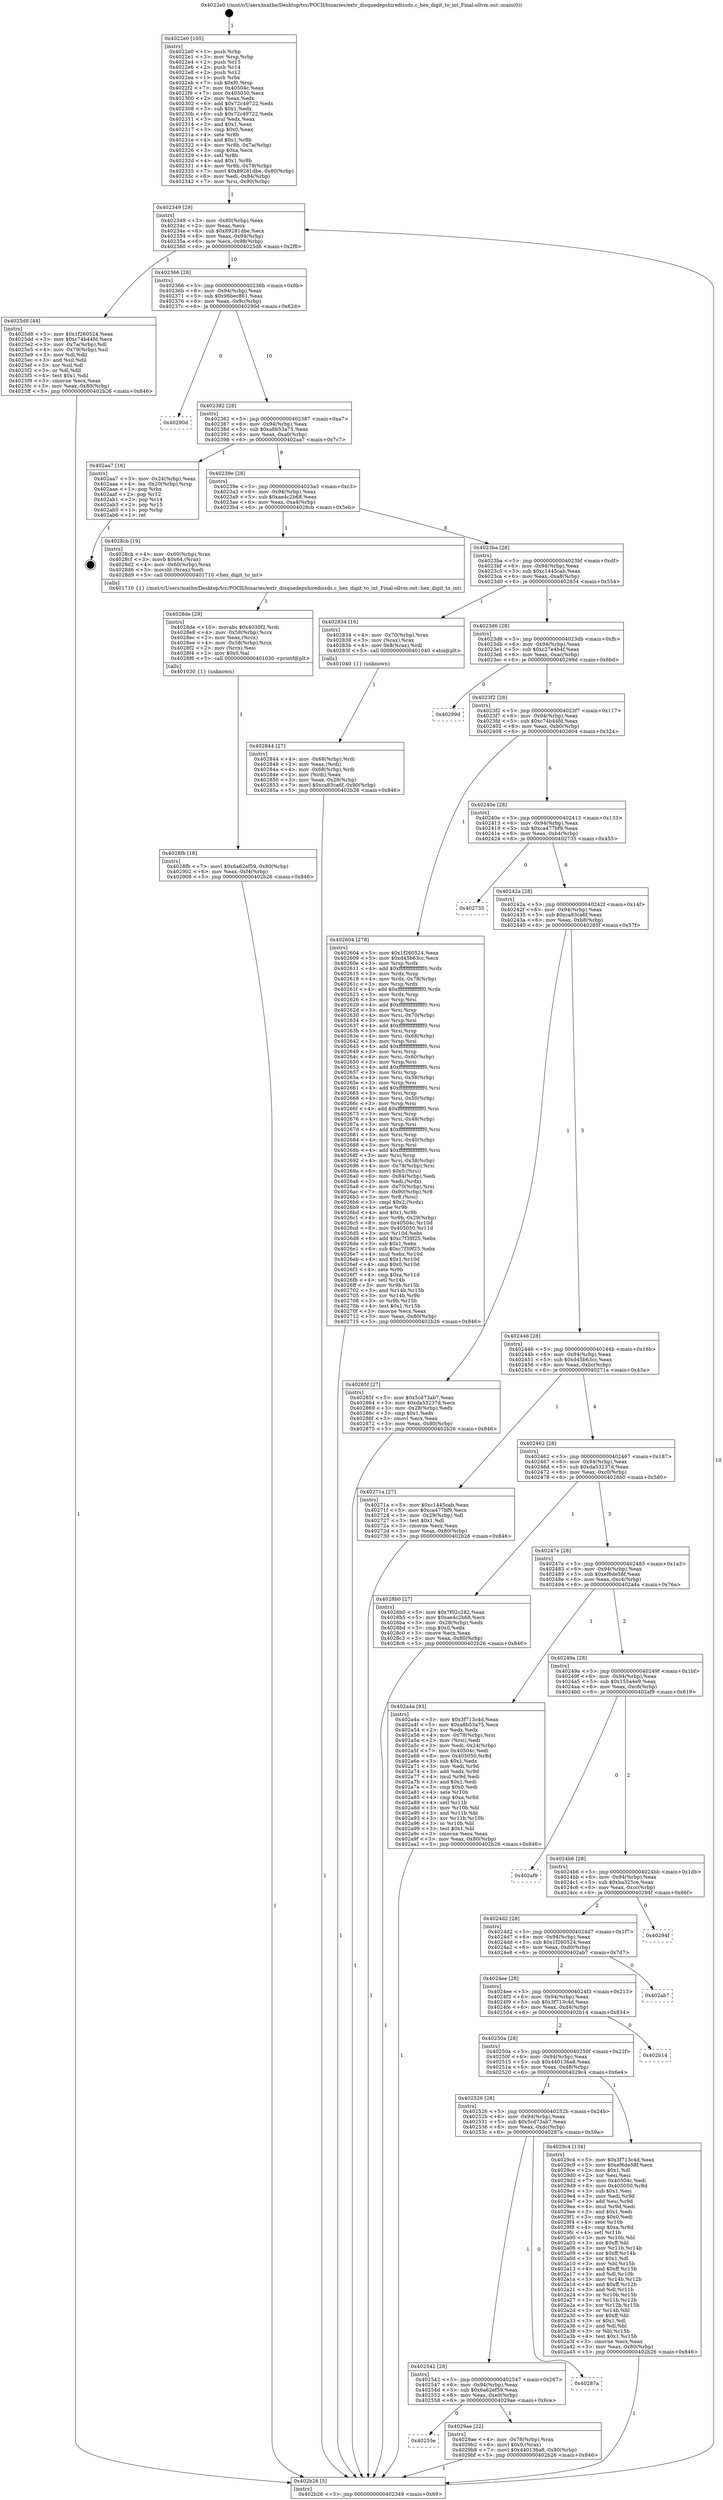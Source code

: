 digraph "0x4022e0" {
  label = "0x4022e0 (/mnt/c/Users/mathe/Desktop/tcc/POCII/binaries/extr_disquedepshiredissds.c_hex_digit_to_int_Final-ollvm.out::main(0))"
  labelloc = "t"
  node[shape=record]

  Entry [label="",width=0.3,height=0.3,shape=circle,fillcolor=black,style=filled]
  "0x402349" [label="{
     0x402349 [29]\l
     | [instrs]\l
     &nbsp;&nbsp;0x402349 \<+3\>: mov -0x80(%rbp),%eax\l
     &nbsp;&nbsp;0x40234c \<+2\>: mov %eax,%ecx\l
     &nbsp;&nbsp;0x40234e \<+6\>: sub $0x89281dbe,%ecx\l
     &nbsp;&nbsp;0x402354 \<+6\>: mov %eax,-0x94(%rbp)\l
     &nbsp;&nbsp;0x40235a \<+6\>: mov %ecx,-0x98(%rbp)\l
     &nbsp;&nbsp;0x402360 \<+6\>: je 00000000004025d8 \<main+0x2f8\>\l
  }"]
  "0x4025d8" [label="{
     0x4025d8 [44]\l
     | [instrs]\l
     &nbsp;&nbsp;0x4025d8 \<+5\>: mov $0x1f260524,%eax\l
     &nbsp;&nbsp;0x4025dd \<+5\>: mov $0xc74b44fd,%ecx\l
     &nbsp;&nbsp;0x4025e2 \<+3\>: mov -0x7a(%rbp),%dl\l
     &nbsp;&nbsp;0x4025e5 \<+4\>: mov -0x79(%rbp),%sil\l
     &nbsp;&nbsp;0x4025e9 \<+3\>: mov %dl,%dil\l
     &nbsp;&nbsp;0x4025ec \<+3\>: and %sil,%dil\l
     &nbsp;&nbsp;0x4025ef \<+3\>: xor %sil,%dl\l
     &nbsp;&nbsp;0x4025f2 \<+3\>: or %dl,%dil\l
     &nbsp;&nbsp;0x4025f5 \<+4\>: test $0x1,%dil\l
     &nbsp;&nbsp;0x4025f9 \<+3\>: cmovne %ecx,%eax\l
     &nbsp;&nbsp;0x4025fc \<+3\>: mov %eax,-0x80(%rbp)\l
     &nbsp;&nbsp;0x4025ff \<+5\>: jmp 0000000000402b26 \<main+0x846\>\l
  }"]
  "0x402366" [label="{
     0x402366 [28]\l
     | [instrs]\l
     &nbsp;&nbsp;0x402366 \<+5\>: jmp 000000000040236b \<main+0x8b\>\l
     &nbsp;&nbsp;0x40236b \<+6\>: mov -0x94(%rbp),%eax\l
     &nbsp;&nbsp;0x402371 \<+5\>: sub $0x96bec861,%eax\l
     &nbsp;&nbsp;0x402376 \<+6\>: mov %eax,-0x9c(%rbp)\l
     &nbsp;&nbsp;0x40237c \<+6\>: je 000000000040290d \<main+0x62d\>\l
  }"]
  "0x402b26" [label="{
     0x402b26 [5]\l
     | [instrs]\l
     &nbsp;&nbsp;0x402b26 \<+5\>: jmp 0000000000402349 \<main+0x69\>\l
  }"]
  "0x4022e0" [label="{
     0x4022e0 [105]\l
     | [instrs]\l
     &nbsp;&nbsp;0x4022e0 \<+1\>: push %rbp\l
     &nbsp;&nbsp;0x4022e1 \<+3\>: mov %rsp,%rbp\l
     &nbsp;&nbsp;0x4022e4 \<+2\>: push %r15\l
     &nbsp;&nbsp;0x4022e6 \<+2\>: push %r14\l
     &nbsp;&nbsp;0x4022e8 \<+2\>: push %r12\l
     &nbsp;&nbsp;0x4022ea \<+1\>: push %rbx\l
     &nbsp;&nbsp;0x4022eb \<+7\>: sub $0xf0,%rsp\l
     &nbsp;&nbsp;0x4022f2 \<+7\>: mov 0x40504c,%eax\l
     &nbsp;&nbsp;0x4022f9 \<+7\>: mov 0x405050,%ecx\l
     &nbsp;&nbsp;0x402300 \<+2\>: mov %eax,%edx\l
     &nbsp;&nbsp;0x402302 \<+6\>: add $0x72c49722,%edx\l
     &nbsp;&nbsp;0x402308 \<+3\>: sub $0x1,%edx\l
     &nbsp;&nbsp;0x40230b \<+6\>: sub $0x72c49722,%edx\l
     &nbsp;&nbsp;0x402311 \<+3\>: imul %edx,%eax\l
     &nbsp;&nbsp;0x402314 \<+3\>: and $0x1,%eax\l
     &nbsp;&nbsp;0x402317 \<+3\>: cmp $0x0,%eax\l
     &nbsp;&nbsp;0x40231a \<+4\>: sete %r8b\l
     &nbsp;&nbsp;0x40231e \<+4\>: and $0x1,%r8b\l
     &nbsp;&nbsp;0x402322 \<+4\>: mov %r8b,-0x7a(%rbp)\l
     &nbsp;&nbsp;0x402326 \<+3\>: cmp $0xa,%ecx\l
     &nbsp;&nbsp;0x402329 \<+4\>: setl %r8b\l
     &nbsp;&nbsp;0x40232d \<+4\>: and $0x1,%r8b\l
     &nbsp;&nbsp;0x402331 \<+4\>: mov %r8b,-0x79(%rbp)\l
     &nbsp;&nbsp;0x402335 \<+7\>: movl $0x89281dbe,-0x80(%rbp)\l
     &nbsp;&nbsp;0x40233c \<+6\>: mov %edi,-0x84(%rbp)\l
     &nbsp;&nbsp;0x402342 \<+7\>: mov %rsi,-0x90(%rbp)\l
  }"]
  Exit [label="",width=0.3,height=0.3,shape=circle,fillcolor=black,style=filled,peripheries=2]
  "0x40290d" [label="{
     0x40290d\l
  }", style=dashed]
  "0x402382" [label="{
     0x402382 [28]\l
     | [instrs]\l
     &nbsp;&nbsp;0x402382 \<+5\>: jmp 0000000000402387 \<main+0xa7\>\l
     &nbsp;&nbsp;0x402387 \<+6\>: mov -0x94(%rbp),%eax\l
     &nbsp;&nbsp;0x40238d \<+5\>: sub $0xa8b53a75,%eax\l
     &nbsp;&nbsp;0x402392 \<+6\>: mov %eax,-0xa0(%rbp)\l
     &nbsp;&nbsp;0x402398 \<+6\>: je 0000000000402aa7 \<main+0x7c7\>\l
  }"]
  "0x40255e" [label="{
     0x40255e\l
  }", style=dashed]
  "0x402aa7" [label="{
     0x402aa7 [16]\l
     | [instrs]\l
     &nbsp;&nbsp;0x402aa7 \<+3\>: mov -0x24(%rbp),%eax\l
     &nbsp;&nbsp;0x402aaa \<+4\>: lea -0x20(%rbp),%rsp\l
     &nbsp;&nbsp;0x402aae \<+1\>: pop %rbx\l
     &nbsp;&nbsp;0x402aaf \<+2\>: pop %r12\l
     &nbsp;&nbsp;0x402ab1 \<+2\>: pop %r14\l
     &nbsp;&nbsp;0x402ab3 \<+2\>: pop %r15\l
     &nbsp;&nbsp;0x402ab5 \<+1\>: pop %rbp\l
     &nbsp;&nbsp;0x402ab6 \<+1\>: ret\l
  }"]
  "0x40239e" [label="{
     0x40239e [28]\l
     | [instrs]\l
     &nbsp;&nbsp;0x40239e \<+5\>: jmp 00000000004023a3 \<main+0xc3\>\l
     &nbsp;&nbsp;0x4023a3 \<+6\>: mov -0x94(%rbp),%eax\l
     &nbsp;&nbsp;0x4023a9 \<+5\>: sub $0xae4c2b68,%eax\l
     &nbsp;&nbsp;0x4023ae \<+6\>: mov %eax,-0xa4(%rbp)\l
     &nbsp;&nbsp;0x4023b4 \<+6\>: je 00000000004028cb \<main+0x5eb\>\l
  }"]
  "0x4029ae" [label="{
     0x4029ae [22]\l
     | [instrs]\l
     &nbsp;&nbsp;0x4029ae \<+4\>: mov -0x78(%rbp),%rax\l
     &nbsp;&nbsp;0x4029b2 \<+6\>: movl $0x0,(%rax)\l
     &nbsp;&nbsp;0x4029b8 \<+7\>: movl $0x440136a8,-0x80(%rbp)\l
     &nbsp;&nbsp;0x4029bf \<+5\>: jmp 0000000000402b26 \<main+0x846\>\l
  }"]
  "0x4028cb" [label="{
     0x4028cb [19]\l
     | [instrs]\l
     &nbsp;&nbsp;0x4028cb \<+4\>: mov -0x60(%rbp),%rax\l
     &nbsp;&nbsp;0x4028cf \<+3\>: movb $0x64,(%rax)\l
     &nbsp;&nbsp;0x4028d2 \<+4\>: mov -0x60(%rbp),%rax\l
     &nbsp;&nbsp;0x4028d6 \<+3\>: movsbl (%rax),%edi\l
     &nbsp;&nbsp;0x4028d9 \<+5\>: call 0000000000401710 \<hex_digit_to_int\>\l
     | [calls]\l
     &nbsp;&nbsp;0x401710 \{1\} (/mnt/c/Users/mathe/Desktop/tcc/POCII/binaries/extr_disquedepshiredissds.c_hex_digit_to_int_Final-ollvm.out::hex_digit_to_int)\l
  }"]
  "0x4023ba" [label="{
     0x4023ba [28]\l
     | [instrs]\l
     &nbsp;&nbsp;0x4023ba \<+5\>: jmp 00000000004023bf \<main+0xdf\>\l
     &nbsp;&nbsp;0x4023bf \<+6\>: mov -0x94(%rbp),%eax\l
     &nbsp;&nbsp;0x4023c5 \<+5\>: sub $0xc1445cab,%eax\l
     &nbsp;&nbsp;0x4023ca \<+6\>: mov %eax,-0xa8(%rbp)\l
     &nbsp;&nbsp;0x4023d0 \<+6\>: je 0000000000402834 \<main+0x554\>\l
  }"]
  "0x402542" [label="{
     0x402542 [28]\l
     | [instrs]\l
     &nbsp;&nbsp;0x402542 \<+5\>: jmp 0000000000402547 \<main+0x267\>\l
     &nbsp;&nbsp;0x402547 \<+6\>: mov -0x94(%rbp),%eax\l
     &nbsp;&nbsp;0x40254d \<+5\>: sub $0x6a62ef59,%eax\l
     &nbsp;&nbsp;0x402552 \<+6\>: mov %eax,-0xe0(%rbp)\l
     &nbsp;&nbsp;0x402558 \<+6\>: je 00000000004029ae \<main+0x6ce\>\l
  }"]
  "0x402834" [label="{
     0x402834 [16]\l
     | [instrs]\l
     &nbsp;&nbsp;0x402834 \<+4\>: mov -0x70(%rbp),%rax\l
     &nbsp;&nbsp;0x402838 \<+3\>: mov (%rax),%rax\l
     &nbsp;&nbsp;0x40283b \<+4\>: mov 0x8(%rax),%rdi\l
     &nbsp;&nbsp;0x40283f \<+5\>: call 0000000000401040 \<atoi@plt\>\l
     | [calls]\l
     &nbsp;&nbsp;0x401040 \{1\} (unknown)\l
  }"]
  "0x4023d6" [label="{
     0x4023d6 [28]\l
     | [instrs]\l
     &nbsp;&nbsp;0x4023d6 \<+5\>: jmp 00000000004023db \<main+0xfb\>\l
     &nbsp;&nbsp;0x4023db \<+6\>: mov -0x94(%rbp),%eax\l
     &nbsp;&nbsp;0x4023e1 \<+5\>: sub $0xc27e4b4f,%eax\l
     &nbsp;&nbsp;0x4023e6 \<+6\>: mov %eax,-0xac(%rbp)\l
     &nbsp;&nbsp;0x4023ec \<+6\>: je 000000000040299d \<main+0x6bd\>\l
  }"]
  "0x40287a" [label="{
     0x40287a\l
  }", style=dashed]
  "0x40299d" [label="{
     0x40299d\l
  }", style=dashed]
  "0x4023f2" [label="{
     0x4023f2 [28]\l
     | [instrs]\l
     &nbsp;&nbsp;0x4023f2 \<+5\>: jmp 00000000004023f7 \<main+0x117\>\l
     &nbsp;&nbsp;0x4023f7 \<+6\>: mov -0x94(%rbp),%eax\l
     &nbsp;&nbsp;0x4023fd \<+5\>: sub $0xc74b44fd,%eax\l
     &nbsp;&nbsp;0x402402 \<+6\>: mov %eax,-0xb0(%rbp)\l
     &nbsp;&nbsp;0x402408 \<+6\>: je 0000000000402604 \<main+0x324\>\l
  }"]
  "0x402526" [label="{
     0x402526 [28]\l
     | [instrs]\l
     &nbsp;&nbsp;0x402526 \<+5\>: jmp 000000000040252b \<main+0x24b\>\l
     &nbsp;&nbsp;0x40252b \<+6\>: mov -0x94(%rbp),%eax\l
     &nbsp;&nbsp;0x402531 \<+5\>: sub $0x5cd73ab7,%eax\l
     &nbsp;&nbsp;0x402536 \<+6\>: mov %eax,-0xdc(%rbp)\l
     &nbsp;&nbsp;0x40253c \<+6\>: je 000000000040287a \<main+0x59a\>\l
  }"]
  "0x402604" [label="{
     0x402604 [278]\l
     | [instrs]\l
     &nbsp;&nbsp;0x402604 \<+5\>: mov $0x1f260524,%eax\l
     &nbsp;&nbsp;0x402609 \<+5\>: mov $0xd45b63cc,%ecx\l
     &nbsp;&nbsp;0x40260e \<+3\>: mov %rsp,%rdx\l
     &nbsp;&nbsp;0x402611 \<+4\>: add $0xfffffffffffffff0,%rdx\l
     &nbsp;&nbsp;0x402615 \<+3\>: mov %rdx,%rsp\l
     &nbsp;&nbsp;0x402618 \<+4\>: mov %rdx,-0x78(%rbp)\l
     &nbsp;&nbsp;0x40261c \<+3\>: mov %rsp,%rdx\l
     &nbsp;&nbsp;0x40261f \<+4\>: add $0xfffffffffffffff0,%rdx\l
     &nbsp;&nbsp;0x402623 \<+3\>: mov %rdx,%rsp\l
     &nbsp;&nbsp;0x402626 \<+3\>: mov %rsp,%rsi\l
     &nbsp;&nbsp;0x402629 \<+4\>: add $0xfffffffffffffff0,%rsi\l
     &nbsp;&nbsp;0x40262d \<+3\>: mov %rsi,%rsp\l
     &nbsp;&nbsp;0x402630 \<+4\>: mov %rsi,-0x70(%rbp)\l
     &nbsp;&nbsp;0x402634 \<+3\>: mov %rsp,%rsi\l
     &nbsp;&nbsp;0x402637 \<+4\>: add $0xfffffffffffffff0,%rsi\l
     &nbsp;&nbsp;0x40263b \<+3\>: mov %rsi,%rsp\l
     &nbsp;&nbsp;0x40263e \<+4\>: mov %rsi,-0x68(%rbp)\l
     &nbsp;&nbsp;0x402642 \<+3\>: mov %rsp,%rsi\l
     &nbsp;&nbsp;0x402645 \<+4\>: add $0xfffffffffffffff0,%rsi\l
     &nbsp;&nbsp;0x402649 \<+3\>: mov %rsi,%rsp\l
     &nbsp;&nbsp;0x40264c \<+4\>: mov %rsi,-0x60(%rbp)\l
     &nbsp;&nbsp;0x402650 \<+3\>: mov %rsp,%rsi\l
     &nbsp;&nbsp;0x402653 \<+4\>: add $0xfffffffffffffff0,%rsi\l
     &nbsp;&nbsp;0x402657 \<+3\>: mov %rsi,%rsp\l
     &nbsp;&nbsp;0x40265a \<+4\>: mov %rsi,-0x58(%rbp)\l
     &nbsp;&nbsp;0x40265e \<+3\>: mov %rsp,%rsi\l
     &nbsp;&nbsp;0x402661 \<+4\>: add $0xfffffffffffffff0,%rsi\l
     &nbsp;&nbsp;0x402665 \<+3\>: mov %rsi,%rsp\l
     &nbsp;&nbsp;0x402668 \<+4\>: mov %rsi,-0x50(%rbp)\l
     &nbsp;&nbsp;0x40266c \<+3\>: mov %rsp,%rsi\l
     &nbsp;&nbsp;0x40266f \<+4\>: add $0xfffffffffffffff0,%rsi\l
     &nbsp;&nbsp;0x402673 \<+3\>: mov %rsi,%rsp\l
     &nbsp;&nbsp;0x402676 \<+4\>: mov %rsi,-0x48(%rbp)\l
     &nbsp;&nbsp;0x40267a \<+3\>: mov %rsp,%rsi\l
     &nbsp;&nbsp;0x40267d \<+4\>: add $0xfffffffffffffff0,%rsi\l
     &nbsp;&nbsp;0x402681 \<+3\>: mov %rsi,%rsp\l
     &nbsp;&nbsp;0x402684 \<+4\>: mov %rsi,-0x40(%rbp)\l
     &nbsp;&nbsp;0x402688 \<+3\>: mov %rsp,%rsi\l
     &nbsp;&nbsp;0x40268b \<+4\>: add $0xfffffffffffffff0,%rsi\l
     &nbsp;&nbsp;0x40268f \<+3\>: mov %rsi,%rsp\l
     &nbsp;&nbsp;0x402692 \<+4\>: mov %rsi,-0x38(%rbp)\l
     &nbsp;&nbsp;0x402696 \<+4\>: mov -0x78(%rbp),%rsi\l
     &nbsp;&nbsp;0x40269a \<+6\>: movl $0x0,(%rsi)\l
     &nbsp;&nbsp;0x4026a0 \<+6\>: mov -0x84(%rbp),%edi\l
     &nbsp;&nbsp;0x4026a6 \<+2\>: mov %edi,(%rdx)\l
     &nbsp;&nbsp;0x4026a8 \<+4\>: mov -0x70(%rbp),%rsi\l
     &nbsp;&nbsp;0x4026ac \<+7\>: mov -0x90(%rbp),%r8\l
     &nbsp;&nbsp;0x4026b3 \<+3\>: mov %r8,(%rsi)\l
     &nbsp;&nbsp;0x4026b6 \<+3\>: cmpl $0x2,(%rdx)\l
     &nbsp;&nbsp;0x4026b9 \<+4\>: setne %r9b\l
     &nbsp;&nbsp;0x4026bd \<+4\>: and $0x1,%r9b\l
     &nbsp;&nbsp;0x4026c1 \<+4\>: mov %r9b,-0x29(%rbp)\l
     &nbsp;&nbsp;0x4026c5 \<+8\>: mov 0x40504c,%r10d\l
     &nbsp;&nbsp;0x4026cd \<+8\>: mov 0x405050,%r11d\l
     &nbsp;&nbsp;0x4026d5 \<+3\>: mov %r10d,%ebx\l
     &nbsp;&nbsp;0x4026d8 \<+6\>: add $0xc7f39f25,%ebx\l
     &nbsp;&nbsp;0x4026de \<+3\>: sub $0x1,%ebx\l
     &nbsp;&nbsp;0x4026e1 \<+6\>: sub $0xc7f39f25,%ebx\l
     &nbsp;&nbsp;0x4026e7 \<+4\>: imul %ebx,%r10d\l
     &nbsp;&nbsp;0x4026eb \<+4\>: and $0x1,%r10d\l
     &nbsp;&nbsp;0x4026ef \<+4\>: cmp $0x0,%r10d\l
     &nbsp;&nbsp;0x4026f3 \<+4\>: sete %r9b\l
     &nbsp;&nbsp;0x4026f7 \<+4\>: cmp $0xa,%r11d\l
     &nbsp;&nbsp;0x4026fb \<+4\>: setl %r14b\l
     &nbsp;&nbsp;0x4026ff \<+3\>: mov %r9b,%r15b\l
     &nbsp;&nbsp;0x402702 \<+3\>: and %r14b,%r15b\l
     &nbsp;&nbsp;0x402705 \<+3\>: xor %r14b,%r9b\l
     &nbsp;&nbsp;0x402708 \<+3\>: or %r9b,%r15b\l
     &nbsp;&nbsp;0x40270b \<+4\>: test $0x1,%r15b\l
     &nbsp;&nbsp;0x40270f \<+3\>: cmovne %ecx,%eax\l
     &nbsp;&nbsp;0x402712 \<+3\>: mov %eax,-0x80(%rbp)\l
     &nbsp;&nbsp;0x402715 \<+5\>: jmp 0000000000402b26 \<main+0x846\>\l
  }"]
  "0x40240e" [label="{
     0x40240e [28]\l
     | [instrs]\l
     &nbsp;&nbsp;0x40240e \<+5\>: jmp 0000000000402413 \<main+0x133\>\l
     &nbsp;&nbsp;0x402413 \<+6\>: mov -0x94(%rbp),%eax\l
     &nbsp;&nbsp;0x402419 \<+5\>: sub $0xca477bf9,%eax\l
     &nbsp;&nbsp;0x40241e \<+6\>: mov %eax,-0xb4(%rbp)\l
     &nbsp;&nbsp;0x402424 \<+6\>: je 0000000000402735 \<main+0x455\>\l
  }"]
  "0x4029c4" [label="{
     0x4029c4 [134]\l
     | [instrs]\l
     &nbsp;&nbsp;0x4029c4 \<+5\>: mov $0x3f713c4d,%eax\l
     &nbsp;&nbsp;0x4029c9 \<+5\>: mov $0xef6de58f,%ecx\l
     &nbsp;&nbsp;0x4029ce \<+2\>: mov $0x1,%dl\l
     &nbsp;&nbsp;0x4029d0 \<+2\>: xor %esi,%esi\l
     &nbsp;&nbsp;0x4029d2 \<+7\>: mov 0x40504c,%edi\l
     &nbsp;&nbsp;0x4029d9 \<+8\>: mov 0x405050,%r8d\l
     &nbsp;&nbsp;0x4029e1 \<+3\>: sub $0x1,%esi\l
     &nbsp;&nbsp;0x4029e4 \<+3\>: mov %edi,%r9d\l
     &nbsp;&nbsp;0x4029e7 \<+3\>: add %esi,%r9d\l
     &nbsp;&nbsp;0x4029ea \<+4\>: imul %r9d,%edi\l
     &nbsp;&nbsp;0x4029ee \<+3\>: and $0x1,%edi\l
     &nbsp;&nbsp;0x4029f1 \<+3\>: cmp $0x0,%edi\l
     &nbsp;&nbsp;0x4029f4 \<+4\>: sete %r10b\l
     &nbsp;&nbsp;0x4029f8 \<+4\>: cmp $0xa,%r8d\l
     &nbsp;&nbsp;0x4029fc \<+4\>: setl %r11b\l
     &nbsp;&nbsp;0x402a00 \<+3\>: mov %r10b,%bl\l
     &nbsp;&nbsp;0x402a03 \<+3\>: xor $0xff,%bl\l
     &nbsp;&nbsp;0x402a06 \<+3\>: mov %r11b,%r14b\l
     &nbsp;&nbsp;0x402a09 \<+4\>: xor $0xff,%r14b\l
     &nbsp;&nbsp;0x402a0d \<+3\>: xor $0x1,%dl\l
     &nbsp;&nbsp;0x402a10 \<+3\>: mov %bl,%r15b\l
     &nbsp;&nbsp;0x402a13 \<+4\>: and $0xff,%r15b\l
     &nbsp;&nbsp;0x402a17 \<+3\>: and %dl,%r10b\l
     &nbsp;&nbsp;0x402a1a \<+3\>: mov %r14b,%r12b\l
     &nbsp;&nbsp;0x402a1d \<+4\>: and $0xff,%r12b\l
     &nbsp;&nbsp;0x402a21 \<+3\>: and %dl,%r11b\l
     &nbsp;&nbsp;0x402a24 \<+3\>: or %r10b,%r15b\l
     &nbsp;&nbsp;0x402a27 \<+3\>: or %r11b,%r12b\l
     &nbsp;&nbsp;0x402a2a \<+3\>: xor %r12b,%r15b\l
     &nbsp;&nbsp;0x402a2d \<+3\>: or %r14b,%bl\l
     &nbsp;&nbsp;0x402a30 \<+3\>: xor $0xff,%bl\l
     &nbsp;&nbsp;0x402a33 \<+3\>: or $0x1,%dl\l
     &nbsp;&nbsp;0x402a36 \<+2\>: and %dl,%bl\l
     &nbsp;&nbsp;0x402a38 \<+3\>: or %bl,%r15b\l
     &nbsp;&nbsp;0x402a3b \<+4\>: test $0x1,%r15b\l
     &nbsp;&nbsp;0x402a3f \<+3\>: cmovne %ecx,%eax\l
     &nbsp;&nbsp;0x402a42 \<+3\>: mov %eax,-0x80(%rbp)\l
     &nbsp;&nbsp;0x402a45 \<+5\>: jmp 0000000000402b26 \<main+0x846\>\l
  }"]
  "0x40250a" [label="{
     0x40250a [28]\l
     | [instrs]\l
     &nbsp;&nbsp;0x40250a \<+5\>: jmp 000000000040250f \<main+0x22f\>\l
     &nbsp;&nbsp;0x40250f \<+6\>: mov -0x94(%rbp),%eax\l
     &nbsp;&nbsp;0x402515 \<+5\>: sub $0x440136a8,%eax\l
     &nbsp;&nbsp;0x40251a \<+6\>: mov %eax,-0xd8(%rbp)\l
     &nbsp;&nbsp;0x402520 \<+6\>: je 00000000004029c4 \<main+0x6e4\>\l
  }"]
  "0x402735" [label="{
     0x402735\l
  }", style=dashed]
  "0x40242a" [label="{
     0x40242a [28]\l
     | [instrs]\l
     &nbsp;&nbsp;0x40242a \<+5\>: jmp 000000000040242f \<main+0x14f\>\l
     &nbsp;&nbsp;0x40242f \<+6\>: mov -0x94(%rbp),%eax\l
     &nbsp;&nbsp;0x402435 \<+5\>: sub $0xca83ca6f,%eax\l
     &nbsp;&nbsp;0x40243a \<+6\>: mov %eax,-0xb8(%rbp)\l
     &nbsp;&nbsp;0x402440 \<+6\>: je 000000000040285f \<main+0x57f\>\l
  }"]
  "0x402b14" [label="{
     0x402b14\l
  }", style=dashed]
  "0x40285f" [label="{
     0x40285f [27]\l
     | [instrs]\l
     &nbsp;&nbsp;0x40285f \<+5\>: mov $0x5cd73ab7,%eax\l
     &nbsp;&nbsp;0x402864 \<+5\>: mov $0xda53237d,%ecx\l
     &nbsp;&nbsp;0x402869 \<+3\>: mov -0x28(%rbp),%edx\l
     &nbsp;&nbsp;0x40286c \<+3\>: cmp $0x1,%edx\l
     &nbsp;&nbsp;0x40286f \<+3\>: cmovl %ecx,%eax\l
     &nbsp;&nbsp;0x402872 \<+3\>: mov %eax,-0x80(%rbp)\l
     &nbsp;&nbsp;0x402875 \<+5\>: jmp 0000000000402b26 \<main+0x846\>\l
  }"]
  "0x402446" [label="{
     0x402446 [28]\l
     | [instrs]\l
     &nbsp;&nbsp;0x402446 \<+5\>: jmp 000000000040244b \<main+0x16b\>\l
     &nbsp;&nbsp;0x40244b \<+6\>: mov -0x94(%rbp),%eax\l
     &nbsp;&nbsp;0x402451 \<+5\>: sub $0xd45b63cc,%eax\l
     &nbsp;&nbsp;0x402456 \<+6\>: mov %eax,-0xbc(%rbp)\l
     &nbsp;&nbsp;0x40245c \<+6\>: je 000000000040271a \<main+0x43a\>\l
  }"]
  "0x4024ee" [label="{
     0x4024ee [28]\l
     | [instrs]\l
     &nbsp;&nbsp;0x4024ee \<+5\>: jmp 00000000004024f3 \<main+0x213\>\l
     &nbsp;&nbsp;0x4024f3 \<+6\>: mov -0x94(%rbp),%eax\l
     &nbsp;&nbsp;0x4024f9 \<+5\>: sub $0x3f713c4d,%eax\l
     &nbsp;&nbsp;0x4024fe \<+6\>: mov %eax,-0xd4(%rbp)\l
     &nbsp;&nbsp;0x402504 \<+6\>: je 0000000000402b14 \<main+0x834\>\l
  }"]
  "0x40271a" [label="{
     0x40271a [27]\l
     | [instrs]\l
     &nbsp;&nbsp;0x40271a \<+5\>: mov $0xc1445cab,%eax\l
     &nbsp;&nbsp;0x40271f \<+5\>: mov $0xca477bf9,%ecx\l
     &nbsp;&nbsp;0x402724 \<+3\>: mov -0x29(%rbp),%dl\l
     &nbsp;&nbsp;0x402727 \<+3\>: test $0x1,%dl\l
     &nbsp;&nbsp;0x40272a \<+3\>: cmovne %ecx,%eax\l
     &nbsp;&nbsp;0x40272d \<+3\>: mov %eax,-0x80(%rbp)\l
     &nbsp;&nbsp;0x402730 \<+5\>: jmp 0000000000402b26 \<main+0x846\>\l
  }"]
  "0x402462" [label="{
     0x402462 [28]\l
     | [instrs]\l
     &nbsp;&nbsp;0x402462 \<+5\>: jmp 0000000000402467 \<main+0x187\>\l
     &nbsp;&nbsp;0x402467 \<+6\>: mov -0x94(%rbp),%eax\l
     &nbsp;&nbsp;0x40246d \<+5\>: sub $0xda53237d,%eax\l
     &nbsp;&nbsp;0x402472 \<+6\>: mov %eax,-0xc0(%rbp)\l
     &nbsp;&nbsp;0x402478 \<+6\>: je 00000000004028b0 \<main+0x5d0\>\l
  }"]
  "0x402844" [label="{
     0x402844 [27]\l
     | [instrs]\l
     &nbsp;&nbsp;0x402844 \<+4\>: mov -0x68(%rbp),%rdi\l
     &nbsp;&nbsp;0x402848 \<+2\>: mov %eax,(%rdi)\l
     &nbsp;&nbsp;0x40284a \<+4\>: mov -0x68(%rbp),%rdi\l
     &nbsp;&nbsp;0x40284e \<+2\>: mov (%rdi),%eax\l
     &nbsp;&nbsp;0x402850 \<+3\>: mov %eax,-0x28(%rbp)\l
     &nbsp;&nbsp;0x402853 \<+7\>: movl $0xca83ca6f,-0x80(%rbp)\l
     &nbsp;&nbsp;0x40285a \<+5\>: jmp 0000000000402b26 \<main+0x846\>\l
  }"]
  "0x402ab7" [label="{
     0x402ab7\l
  }", style=dashed]
  "0x4028b0" [label="{
     0x4028b0 [27]\l
     | [instrs]\l
     &nbsp;&nbsp;0x4028b0 \<+5\>: mov $0x7f02c282,%eax\l
     &nbsp;&nbsp;0x4028b5 \<+5\>: mov $0xae4c2b68,%ecx\l
     &nbsp;&nbsp;0x4028ba \<+3\>: mov -0x28(%rbp),%edx\l
     &nbsp;&nbsp;0x4028bd \<+3\>: cmp $0x0,%edx\l
     &nbsp;&nbsp;0x4028c0 \<+3\>: cmove %ecx,%eax\l
     &nbsp;&nbsp;0x4028c3 \<+3\>: mov %eax,-0x80(%rbp)\l
     &nbsp;&nbsp;0x4028c6 \<+5\>: jmp 0000000000402b26 \<main+0x846\>\l
  }"]
  "0x40247e" [label="{
     0x40247e [28]\l
     | [instrs]\l
     &nbsp;&nbsp;0x40247e \<+5\>: jmp 0000000000402483 \<main+0x1a3\>\l
     &nbsp;&nbsp;0x402483 \<+6\>: mov -0x94(%rbp),%eax\l
     &nbsp;&nbsp;0x402489 \<+5\>: sub $0xef6de58f,%eax\l
     &nbsp;&nbsp;0x40248e \<+6\>: mov %eax,-0xc4(%rbp)\l
     &nbsp;&nbsp;0x402494 \<+6\>: je 0000000000402a4a \<main+0x76a\>\l
  }"]
  "0x4028de" [label="{
     0x4028de [29]\l
     | [instrs]\l
     &nbsp;&nbsp;0x4028de \<+10\>: movabs $0x4030f2,%rdi\l
     &nbsp;&nbsp;0x4028e8 \<+4\>: mov -0x58(%rbp),%rcx\l
     &nbsp;&nbsp;0x4028ec \<+2\>: mov %eax,(%rcx)\l
     &nbsp;&nbsp;0x4028ee \<+4\>: mov -0x58(%rbp),%rcx\l
     &nbsp;&nbsp;0x4028f2 \<+2\>: mov (%rcx),%esi\l
     &nbsp;&nbsp;0x4028f4 \<+2\>: mov $0x0,%al\l
     &nbsp;&nbsp;0x4028f6 \<+5\>: call 0000000000401030 \<printf@plt\>\l
     | [calls]\l
     &nbsp;&nbsp;0x401030 \{1\} (unknown)\l
  }"]
  "0x4028fb" [label="{
     0x4028fb [18]\l
     | [instrs]\l
     &nbsp;&nbsp;0x4028fb \<+7\>: movl $0x6a62ef59,-0x80(%rbp)\l
     &nbsp;&nbsp;0x402902 \<+6\>: mov %eax,-0xf4(%rbp)\l
     &nbsp;&nbsp;0x402908 \<+5\>: jmp 0000000000402b26 \<main+0x846\>\l
  }"]
  "0x4024d2" [label="{
     0x4024d2 [28]\l
     | [instrs]\l
     &nbsp;&nbsp;0x4024d2 \<+5\>: jmp 00000000004024d7 \<main+0x1f7\>\l
     &nbsp;&nbsp;0x4024d7 \<+6\>: mov -0x94(%rbp),%eax\l
     &nbsp;&nbsp;0x4024dd \<+5\>: sub $0x1f260524,%eax\l
     &nbsp;&nbsp;0x4024e2 \<+6\>: mov %eax,-0xd0(%rbp)\l
     &nbsp;&nbsp;0x4024e8 \<+6\>: je 0000000000402ab7 \<main+0x7d7\>\l
  }"]
  "0x402a4a" [label="{
     0x402a4a [93]\l
     | [instrs]\l
     &nbsp;&nbsp;0x402a4a \<+5\>: mov $0x3f713c4d,%eax\l
     &nbsp;&nbsp;0x402a4f \<+5\>: mov $0xa8b53a75,%ecx\l
     &nbsp;&nbsp;0x402a54 \<+2\>: xor %edx,%edx\l
     &nbsp;&nbsp;0x402a56 \<+4\>: mov -0x78(%rbp),%rsi\l
     &nbsp;&nbsp;0x402a5a \<+2\>: mov (%rsi),%edi\l
     &nbsp;&nbsp;0x402a5c \<+3\>: mov %edi,-0x24(%rbp)\l
     &nbsp;&nbsp;0x402a5f \<+7\>: mov 0x40504c,%edi\l
     &nbsp;&nbsp;0x402a66 \<+8\>: mov 0x405050,%r8d\l
     &nbsp;&nbsp;0x402a6e \<+3\>: sub $0x1,%edx\l
     &nbsp;&nbsp;0x402a71 \<+3\>: mov %edi,%r9d\l
     &nbsp;&nbsp;0x402a74 \<+3\>: add %edx,%r9d\l
     &nbsp;&nbsp;0x402a77 \<+4\>: imul %r9d,%edi\l
     &nbsp;&nbsp;0x402a7b \<+3\>: and $0x1,%edi\l
     &nbsp;&nbsp;0x402a7e \<+3\>: cmp $0x0,%edi\l
     &nbsp;&nbsp;0x402a81 \<+4\>: sete %r10b\l
     &nbsp;&nbsp;0x402a85 \<+4\>: cmp $0xa,%r8d\l
     &nbsp;&nbsp;0x402a89 \<+4\>: setl %r11b\l
     &nbsp;&nbsp;0x402a8d \<+3\>: mov %r10b,%bl\l
     &nbsp;&nbsp;0x402a90 \<+3\>: and %r11b,%bl\l
     &nbsp;&nbsp;0x402a93 \<+3\>: xor %r11b,%r10b\l
     &nbsp;&nbsp;0x402a96 \<+3\>: or %r10b,%bl\l
     &nbsp;&nbsp;0x402a99 \<+3\>: test $0x1,%bl\l
     &nbsp;&nbsp;0x402a9c \<+3\>: cmovne %ecx,%eax\l
     &nbsp;&nbsp;0x402a9f \<+3\>: mov %eax,-0x80(%rbp)\l
     &nbsp;&nbsp;0x402aa2 \<+5\>: jmp 0000000000402b26 \<main+0x846\>\l
  }"]
  "0x40249a" [label="{
     0x40249a [28]\l
     | [instrs]\l
     &nbsp;&nbsp;0x40249a \<+5\>: jmp 000000000040249f \<main+0x1bf\>\l
     &nbsp;&nbsp;0x40249f \<+6\>: mov -0x94(%rbp),%eax\l
     &nbsp;&nbsp;0x4024a5 \<+5\>: sub $0x155a4e9,%eax\l
     &nbsp;&nbsp;0x4024aa \<+6\>: mov %eax,-0xc8(%rbp)\l
     &nbsp;&nbsp;0x4024b0 \<+6\>: je 0000000000402af9 \<main+0x819\>\l
  }"]
  "0x40294f" [label="{
     0x40294f\l
  }", style=dashed]
  "0x402af9" [label="{
     0x402af9\l
  }", style=dashed]
  "0x4024b6" [label="{
     0x4024b6 [28]\l
     | [instrs]\l
     &nbsp;&nbsp;0x4024b6 \<+5\>: jmp 00000000004024bb \<main+0x1db\>\l
     &nbsp;&nbsp;0x4024bb \<+6\>: mov -0x94(%rbp),%eax\l
     &nbsp;&nbsp;0x4024c1 \<+5\>: sub $0xba325ce,%eax\l
     &nbsp;&nbsp;0x4024c6 \<+6\>: mov %eax,-0xcc(%rbp)\l
     &nbsp;&nbsp;0x4024cc \<+6\>: je 000000000040294f \<main+0x66f\>\l
  }"]
  Entry -> "0x4022e0" [label=" 1"]
  "0x402349" -> "0x4025d8" [label=" 1"]
  "0x402349" -> "0x402366" [label=" 10"]
  "0x4025d8" -> "0x402b26" [label=" 1"]
  "0x4022e0" -> "0x402349" [label=" 1"]
  "0x402b26" -> "0x402349" [label=" 10"]
  "0x402aa7" -> Exit [label=" 1"]
  "0x402366" -> "0x40290d" [label=" 0"]
  "0x402366" -> "0x402382" [label=" 10"]
  "0x402a4a" -> "0x402b26" [label=" 1"]
  "0x402382" -> "0x402aa7" [label=" 1"]
  "0x402382" -> "0x40239e" [label=" 9"]
  "0x4029c4" -> "0x402b26" [label=" 1"]
  "0x40239e" -> "0x4028cb" [label=" 1"]
  "0x40239e" -> "0x4023ba" [label=" 8"]
  "0x4029ae" -> "0x402b26" [label=" 1"]
  "0x4023ba" -> "0x402834" [label=" 1"]
  "0x4023ba" -> "0x4023d6" [label=" 7"]
  "0x402542" -> "0x4029ae" [label=" 1"]
  "0x4023d6" -> "0x40299d" [label=" 0"]
  "0x4023d6" -> "0x4023f2" [label=" 7"]
  "0x402542" -> "0x40255e" [label=" 0"]
  "0x4023f2" -> "0x402604" [label=" 1"]
  "0x4023f2" -> "0x40240e" [label=" 6"]
  "0x402526" -> "0x40287a" [label=" 0"]
  "0x402604" -> "0x402b26" [label=" 1"]
  "0x402526" -> "0x402542" [label=" 1"]
  "0x40240e" -> "0x402735" [label=" 0"]
  "0x40240e" -> "0x40242a" [label=" 6"]
  "0x40250a" -> "0x4029c4" [label=" 1"]
  "0x40242a" -> "0x40285f" [label=" 1"]
  "0x40242a" -> "0x402446" [label=" 5"]
  "0x40250a" -> "0x402526" [label=" 1"]
  "0x402446" -> "0x40271a" [label=" 1"]
  "0x402446" -> "0x402462" [label=" 4"]
  "0x40271a" -> "0x402b26" [label=" 1"]
  "0x402834" -> "0x402844" [label=" 1"]
  "0x402844" -> "0x402b26" [label=" 1"]
  "0x40285f" -> "0x402b26" [label=" 1"]
  "0x4024ee" -> "0x402b14" [label=" 0"]
  "0x402462" -> "0x4028b0" [label=" 1"]
  "0x402462" -> "0x40247e" [label=" 3"]
  "0x4028b0" -> "0x402b26" [label=" 1"]
  "0x4028cb" -> "0x4028de" [label=" 1"]
  "0x4028de" -> "0x4028fb" [label=" 1"]
  "0x4028fb" -> "0x402b26" [label=" 1"]
  "0x4024ee" -> "0x40250a" [label=" 2"]
  "0x40247e" -> "0x402a4a" [label=" 1"]
  "0x40247e" -> "0x40249a" [label=" 2"]
  "0x4024d2" -> "0x402ab7" [label=" 0"]
  "0x40249a" -> "0x402af9" [label=" 0"]
  "0x40249a" -> "0x4024b6" [label=" 2"]
  "0x4024d2" -> "0x4024ee" [label=" 2"]
  "0x4024b6" -> "0x40294f" [label=" 0"]
  "0x4024b6" -> "0x4024d2" [label=" 2"]
}
